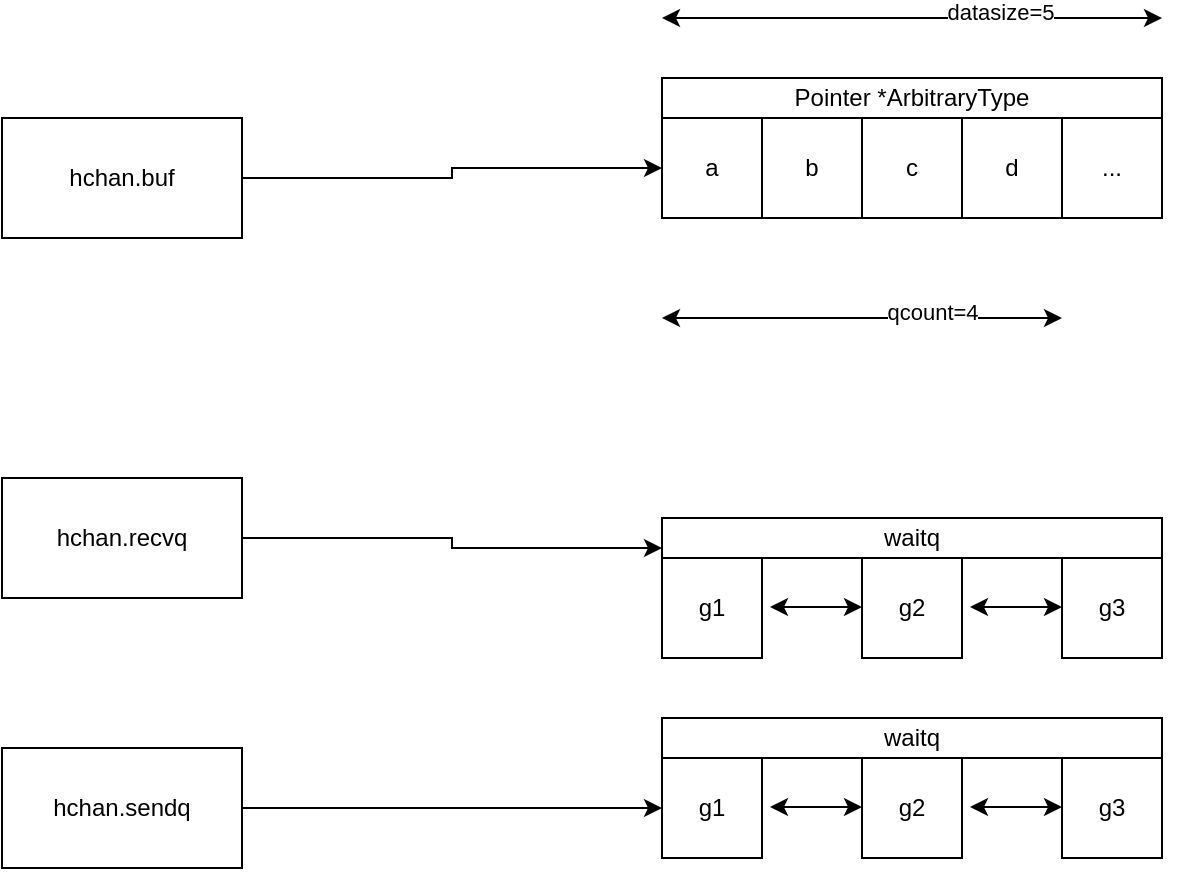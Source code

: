 <mxfile version="14.7.6" type="github">
  <diagram id="vND71lBDzILibV6Dav3H" name="Page-1">
    <mxGraphModel dx="1426" dy="704" grid="1" gridSize="10" guides="1" tooltips="1" connect="1" arrows="1" fold="1" page="1" pageScale="1" pageWidth="827" pageHeight="1169" math="0" shadow="0">
      <root>
        <mxCell id="0" />
        <mxCell id="1" parent="0" />
        <mxCell id="9gEw9Mo14xb1F1GqbIKO-8" style="edgeStyle=orthogonalEdgeStyle;rounded=0;orthogonalLoop=1;jettySize=auto;html=1;entryX=0;entryY=0.5;entryDx=0;entryDy=0;" parent="1" source="9gEw9Mo14xb1F1GqbIKO-1" target="9gEw9Mo14xb1F1GqbIKO-3" edge="1">
          <mxGeometry relative="1" as="geometry" />
        </mxCell>
        <mxCell id="9gEw9Mo14xb1F1GqbIKO-1" value="hchan.buf" style="rounded=0;whiteSpace=wrap;html=1;" parent="1" vertex="1">
          <mxGeometry x="50" y="170" width="120" height="60" as="geometry" />
        </mxCell>
        <mxCell id="9gEw9Mo14xb1F1GqbIKO-3" value="a" style="whiteSpace=wrap;html=1;aspect=fixed;" parent="1" vertex="1">
          <mxGeometry x="380" y="170" width="50" height="50" as="geometry" />
        </mxCell>
        <mxCell id="9gEw9Mo14xb1F1GqbIKO-4" value="b" style="whiteSpace=wrap;html=1;aspect=fixed;" parent="1" vertex="1">
          <mxGeometry x="430" y="170" width="50" height="50" as="geometry" />
        </mxCell>
        <mxCell id="9gEw9Mo14xb1F1GqbIKO-5" value="c" style="whiteSpace=wrap;html=1;aspect=fixed;" parent="1" vertex="1">
          <mxGeometry x="480" y="170" width="50" height="50" as="geometry" />
        </mxCell>
        <mxCell id="9gEw9Mo14xb1F1GqbIKO-6" value="d" style="whiteSpace=wrap;html=1;aspect=fixed;" parent="1" vertex="1">
          <mxGeometry x="530" y="170" width="50" height="50" as="geometry" />
        </mxCell>
        <mxCell id="9gEw9Mo14xb1F1GqbIKO-7" value="..." style="whiteSpace=wrap;html=1;aspect=fixed;" parent="1" vertex="1">
          <mxGeometry x="580" y="170" width="50" height="50" as="geometry" />
        </mxCell>
        <mxCell id="9gEw9Mo14xb1F1GqbIKO-30" style="edgeStyle=orthogonalEdgeStyle;rounded=0;orthogonalLoop=1;jettySize=auto;html=1;entryX=0;entryY=0.75;entryDx=0;entryDy=0;" parent="1" source="9gEw9Mo14xb1F1GqbIKO-9" target="9gEw9Mo14xb1F1GqbIKO-28" edge="1">
          <mxGeometry relative="1" as="geometry" />
        </mxCell>
        <mxCell id="9gEw9Mo14xb1F1GqbIKO-9" value="hchan.recvq" style="rounded=0;whiteSpace=wrap;html=1;" parent="1" vertex="1">
          <mxGeometry x="50" y="350" width="120" height="60" as="geometry" />
        </mxCell>
        <mxCell id="9gEw9Mo14xb1F1GqbIKO-31" style="edgeStyle=orthogonalEdgeStyle;rounded=0;orthogonalLoop=1;jettySize=auto;html=1;entryX=0;entryY=0.5;entryDx=0;entryDy=0;" parent="1" source="9gEw9Mo14xb1F1GqbIKO-10" target="9gEw9Mo14xb1F1GqbIKO-22" edge="1">
          <mxGeometry relative="1" as="geometry" />
        </mxCell>
        <mxCell id="9gEw9Mo14xb1F1GqbIKO-10" value="hchan.sendq" style="rounded=0;whiteSpace=wrap;html=1;" parent="1" vertex="1">
          <mxGeometry x="50" y="485" width="120" height="60" as="geometry" />
        </mxCell>
        <mxCell id="9gEw9Mo14xb1F1GqbIKO-12" value="Pointer *ArbitraryType" style="rounded=0;whiteSpace=wrap;html=1;" parent="1" vertex="1">
          <mxGeometry x="380" y="150" width="250" height="20" as="geometry" />
        </mxCell>
        <mxCell id="9gEw9Mo14xb1F1GqbIKO-13" value="g1" style="whiteSpace=wrap;html=1;aspect=fixed;" parent="1" vertex="1">
          <mxGeometry x="380" y="390" width="50" height="50" as="geometry" />
        </mxCell>
        <mxCell id="9gEw9Mo14xb1F1GqbIKO-14" value="g2" style="whiteSpace=wrap;html=1;aspect=fixed;" parent="1" vertex="1">
          <mxGeometry x="480" y="390" width="50" height="50" as="geometry" />
        </mxCell>
        <mxCell id="9gEw9Mo14xb1F1GqbIKO-15" value="g3" style="whiteSpace=wrap;html=1;aspect=fixed;" parent="1" vertex="1">
          <mxGeometry x="580" y="390" width="50" height="50" as="geometry" />
        </mxCell>
        <mxCell id="9gEw9Mo14xb1F1GqbIKO-17" value="" style="endArrow=classic;startArrow=classic;html=1;" parent="1" edge="1">
          <mxGeometry width="50" height="50" relative="1" as="geometry">
            <mxPoint x="434" y="414.5" as="sourcePoint" />
            <mxPoint x="480" y="414.5" as="targetPoint" />
          </mxGeometry>
        </mxCell>
        <mxCell id="9gEw9Mo14xb1F1GqbIKO-18" value="" style="endArrow=classic;startArrow=classic;html=1;" parent="1" edge="1">
          <mxGeometry width="50" height="50" relative="1" as="geometry">
            <mxPoint x="534" y="414.5" as="sourcePoint" />
            <mxPoint x="580" y="414.5" as="targetPoint" />
          </mxGeometry>
        </mxCell>
        <mxCell id="9gEw9Mo14xb1F1GqbIKO-22" value="g1" style="whiteSpace=wrap;html=1;aspect=fixed;" parent="1" vertex="1">
          <mxGeometry x="380" y="490" width="50" height="50" as="geometry" />
        </mxCell>
        <mxCell id="9gEw9Mo14xb1F1GqbIKO-23" value="g2" style="whiteSpace=wrap;html=1;aspect=fixed;" parent="1" vertex="1">
          <mxGeometry x="480" y="490" width="50" height="50" as="geometry" />
        </mxCell>
        <mxCell id="9gEw9Mo14xb1F1GqbIKO-24" value="g3" style="whiteSpace=wrap;html=1;aspect=fixed;" parent="1" vertex="1">
          <mxGeometry x="580" y="490" width="50" height="50" as="geometry" />
        </mxCell>
        <mxCell id="9gEw9Mo14xb1F1GqbIKO-25" value="" style="endArrow=classic;startArrow=classic;html=1;" parent="1" edge="1">
          <mxGeometry width="50" height="50" relative="1" as="geometry">
            <mxPoint x="434" y="514.5" as="sourcePoint" />
            <mxPoint x="480" y="514.5" as="targetPoint" />
          </mxGeometry>
        </mxCell>
        <mxCell id="9gEw9Mo14xb1F1GqbIKO-26" value="" style="endArrow=classic;startArrow=classic;html=1;" parent="1" edge="1">
          <mxGeometry width="50" height="50" relative="1" as="geometry">
            <mxPoint x="534" y="514.5" as="sourcePoint" />
            <mxPoint x="580" y="514.5" as="targetPoint" />
          </mxGeometry>
        </mxCell>
        <mxCell id="9gEw9Mo14xb1F1GqbIKO-28" value="waitq" style="rounded=0;whiteSpace=wrap;html=1;" parent="1" vertex="1">
          <mxGeometry x="380" y="370" width="250" height="20" as="geometry" />
        </mxCell>
        <mxCell id="9gEw9Mo14xb1F1GqbIKO-32" value="waitq" style="rounded=0;whiteSpace=wrap;html=1;" parent="1" vertex="1">
          <mxGeometry x="380" y="470" width="250" height="20" as="geometry" />
        </mxCell>
        <mxCell id="76qmlr3v4MU4s4Z6uiyM-1" value="" style="endArrow=classic;startArrow=classic;html=1;" edge="1" parent="1">
          <mxGeometry width="50" height="50" relative="1" as="geometry">
            <mxPoint x="380" y="120" as="sourcePoint" />
            <mxPoint x="630" y="120" as="targetPoint" />
          </mxGeometry>
        </mxCell>
        <mxCell id="76qmlr3v4MU4s4Z6uiyM-2" value="datasize=5" style="edgeLabel;html=1;align=center;verticalAlign=middle;resizable=0;points=[];" vertex="1" connectable="0" parent="76qmlr3v4MU4s4Z6uiyM-1">
          <mxGeometry x="0.352" y="3" relative="1" as="geometry">
            <mxPoint as="offset" />
          </mxGeometry>
        </mxCell>
        <mxCell id="76qmlr3v4MU4s4Z6uiyM-3" value="" style="endArrow=classic;startArrow=classic;html=1;" edge="1" parent="1">
          <mxGeometry width="50" height="50" relative="1" as="geometry">
            <mxPoint x="380" y="270" as="sourcePoint" />
            <mxPoint x="580" y="270" as="targetPoint" />
          </mxGeometry>
        </mxCell>
        <mxCell id="76qmlr3v4MU4s4Z6uiyM-4" value="qcount=4" style="edgeLabel;html=1;align=center;verticalAlign=middle;resizable=0;points=[];" vertex="1" connectable="0" parent="76qmlr3v4MU4s4Z6uiyM-3">
          <mxGeometry x="0.352" y="3" relative="1" as="geometry">
            <mxPoint as="offset" />
          </mxGeometry>
        </mxCell>
      </root>
    </mxGraphModel>
  </diagram>
</mxfile>
